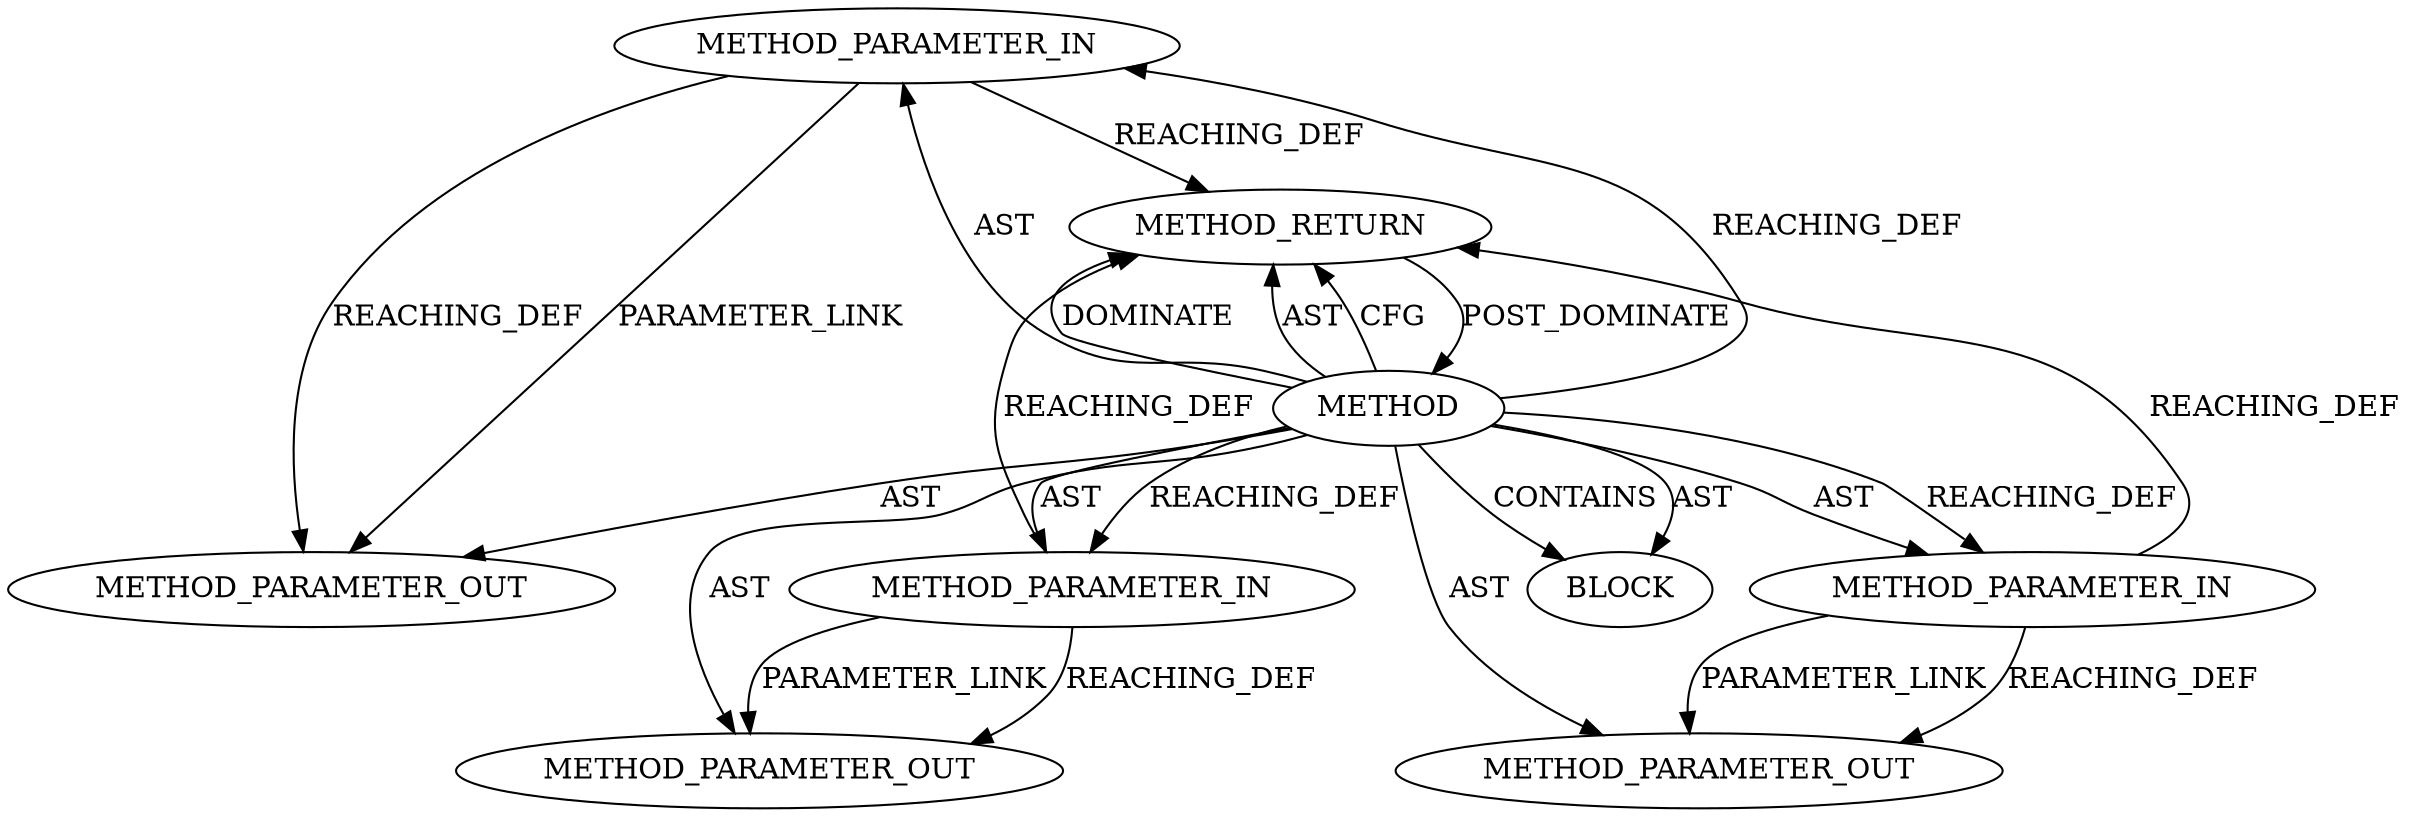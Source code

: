 digraph {
  13594 [label=METHOD_PARAMETER_OUT ORDER=2 CODE="p2" IS_VARIADIC=false TYPE_FULL_NAME="ANY" EVALUATION_STRATEGY="BY_VALUE" INDEX=2 NAME="p2"]
  12914 [label=METHOD_PARAMETER_IN ORDER=2 CODE="p2" IS_VARIADIC=false TYPE_FULL_NAME="ANY" EVALUATION_STRATEGY="BY_VALUE" INDEX=2 NAME="p2"]
  13595 [label=METHOD_PARAMETER_OUT ORDER=3 CODE="p3" IS_VARIADIC=false TYPE_FULL_NAME="ANY" EVALUATION_STRATEGY="BY_VALUE" INDEX=3 NAME="p3"]
  12915 [label=METHOD_PARAMETER_IN ORDER=3 CODE="p3" IS_VARIADIC=false TYPE_FULL_NAME="ANY" EVALUATION_STRATEGY="BY_VALUE" INDEX=3 NAME="p3"]
  13593 [label=METHOD_PARAMETER_OUT ORDER=1 CODE="p1" IS_VARIADIC=false TYPE_FULL_NAME="ANY" EVALUATION_STRATEGY="BY_VALUE" INDEX=1 NAME="p1"]
  12917 [label=METHOD_RETURN ORDER=2 CODE="RET" TYPE_FULL_NAME="ANY" EVALUATION_STRATEGY="BY_VALUE"]
  12913 [label=METHOD_PARAMETER_IN ORDER=1 CODE="p1" IS_VARIADIC=false TYPE_FULL_NAME="ANY" EVALUATION_STRATEGY="BY_VALUE" INDEX=1 NAME="p1"]
  12916 [label=BLOCK ORDER=1 ARGUMENT_INDEX=1 CODE="<empty>" TYPE_FULL_NAME="ANY"]
  12912 [label=METHOD AST_PARENT_TYPE="NAMESPACE_BLOCK" AST_PARENT_FULL_NAME="<global>" ORDER=0 CODE="<empty>" FULL_NAME="ceph_con_in_msg_alloc" IS_EXTERNAL=true FILENAME="<empty>" SIGNATURE="" NAME="ceph_con_in_msg_alloc"]
  12912 -> 12915 [label=REACHING_DEF VARIABLE=""]
  12915 -> 12917 [label=REACHING_DEF VARIABLE="p3"]
  12912 -> 12913 [label=AST ]
  12912 -> 12914 [label=AST ]
  12914 -> 12917 [label=REACHING_DEF VARIABLE="p2"]
  12912 -> 13593 [label=AST ]
  12912 -> 12913 [label=REACHING_DEF VARIABLE=""]
  12913 -> 13593 [label=PARAMETER_LINK ]
  12912 -> 13594 [label=AST ]
  12915 -> 13595 [label=PARAMETER_LINK ]
  12912 -> 12917 [label=DOMINATE ]
  12913 -> 13593 [label=REACHING_DEF VARIABLE="p1"]
  12912 -> 12916 [label=AST ]
  12912 -> 13595 [label=AST ]
  12917 -> 12912 [label=POST_DOMINATE ]
  12912 -> 12917 [label=AST ]
  12914 -> 13594 [label=PARAMETER_LINK ]
  12914 -> 13594 [label=REACHING_DEF VARIABLE="p2"]
  12912 -> 12917 [label=CFG ]
  12913 -> 12917 [label=REACHING_DEF VARIABLE="p1"]
  12912 -> 12915 [label=AST ]
  12915 -> 13595 [label=REACHING_DEF VARIABLE="p3"]
  12912 -> 12916 [label=CONTAINS ]
  12912 -> 12914 [label=REACHING_DEF VARIABLE=""]
}
